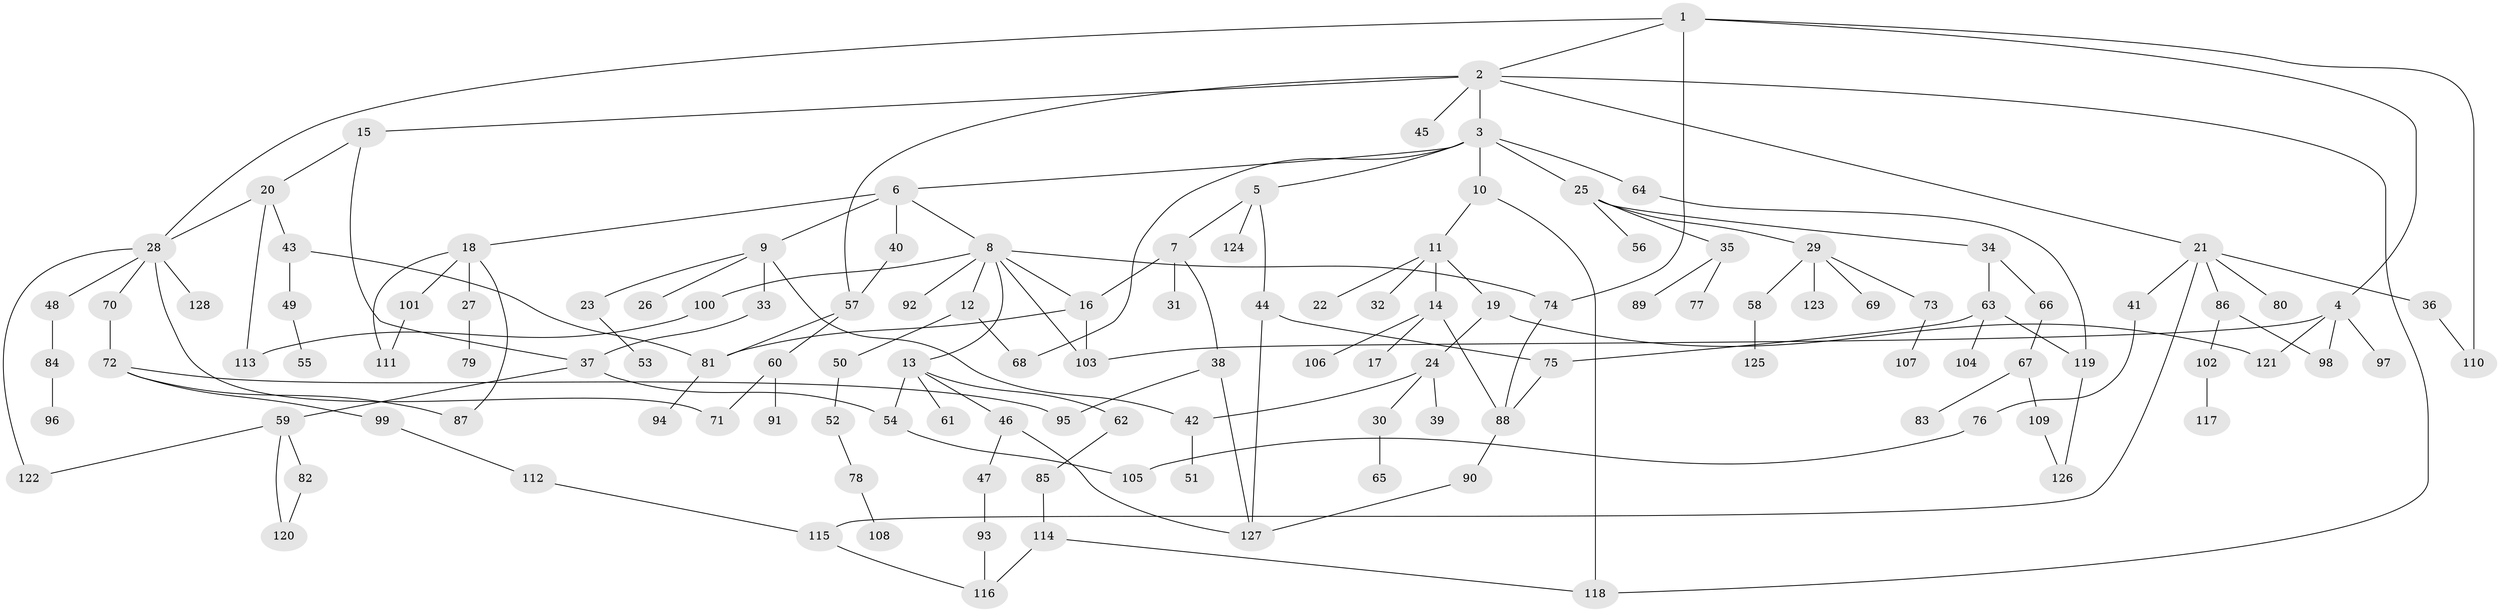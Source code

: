 // Generated by graph-tools (version 1.1) at 2025/25/03/09/25 03:25:26]
// undirected, 128 vertices, 163 edges
graph export_dot {
graph [start="1"]
  node [color=gray90,style=filled];
  1;
  2;
  3;
  4;
  5;
  6;
  7;
  8;
  9;
  10;
  11;
  12;
  13;
  14;
  15;
  16;
  17;
  18;
  19;
  20;
  21;
  22;
  23;
  24;
  25;
  26;
  27;
  28;
  29;
  30;
  31;
  32;
  33;
  34;
  35;
  36;
  37;
  38;
  39;
  40;
  41;
  42;
  43;
  44;
  45;
  46;
  47;
  48;
  49;
  50;
  51;
  52;
  53;
  54;
  55;
  56;
  57;
  58;
  59;
  60;
  61;
  62;
  63;
  64;
  65;
  66;
  67;
  68;
  69;
  70;
  71;
  72;
  73;
  74;
  75;
  76;
  77;
  78;
  79;
  80;
  81;
  82;
  83;
  84;
  85;
  86;
  87;
  88;
  89;
  90;
  91;
  92;
  93;
  94;
  95;
  96;
  97;
  98;
  99;
  100;
  101;
  102;
  103;
  104;
  105;
  106;
  107;
  108;
  109;
  110;
  111;
  112;
  113;
  114;
  115;
  116;
  117;
  118;
  119;
  120;
  121;
  122;
  123;
  124;
  125;
  126;
  127;
  128;
  1 -- 2;
  1 -- 4;
  1 -- 110;
  1 -- 28;
  1 -- 74;
  2 -- 3;
  2 -- 15;
  2 -- 21;
  2 -- 45;
  2 -- 57;
  2 -- 118;
  3 -- 5;
  3 -- 6;
  3 -- 10;
  3 -- 25;
  3 -- 64;
  3 -- 68;
  4 -- 97;
  4 -- 98;
  4 -- 121;
  4 -- 103;
  5 -- 7;
  5 -- 44;
  5 -- 124;
  6 -- 8;
  6 -- 9;
  6 -- 18;
  6 -- 40;
  7 -- 31;
  7 -- 38;
  7 -- 16;
  8 -- 12;
  8 -- 13;
  8 -- 16;
  8 -- 74;
  8 -- 92;
  8 -- 100;
  8 -- 103;
  9 -- 23;
  9 -- 26;
  9 -- 33;
  9 -- 42;
  10 -- 11;
  10 -- 118;
  11 -- 14;
  11 -- 19;
  11 -- 22;
  11 -- 32;
  12 -- 50;
  12 -- 68;
  13 -- 46;
  13 -- 61;
  13 -- 62;
  13 -- 54;
  14 -- 17;
  14 -- 88;
  14 -- 106;
  15 -- 20;
  15 -- 37;
  16 -- 103;
  16 -- 81;
  18 -- 27;
  18 -- 87;
  18 -- 101;
  18 -- 111;
  19 -- 24;
  19 -- 121;
  20 -- 28;
  20 -- 43;
  20 -- 113;
  21 -- 36;
  21 -- 41;
  21 -- 80;
  21 -- 86;
  21 -- 115;
  23 -- 53;
  24 -- 30;
  24 -- 39;
  24 -- 42;
  25 -- 29;
  25 -- 34;
  25 -- 35;
  25 -- 56;
  27 -- 79;
  28 -- 48;
  28 -- 70;
  28 -- 71;
  28 -- 128;
  28 -- 122;
  29 -- 58;
  29 -- 69;
  29 -- 73;
  29 -- 123;
  30 -- 65;
  33 -- 37;
  34 -- 63;
  34 -- 66;
  35 -- 77;
  35 -- 89;
  36 -- 110;
  37 -- 54;
  37 -- 59;
  38 -- 127;
  38 -- 95;
  40 -- 57;
  41 -- 76;
  42 -- 51;
  43 -- 49;
  43 -- 81;
  44 -- 75;
  44 -- 127;
  46 -- 47;
  46 -- 127;
  47 -- 93;
  48 -- 84;
  49 -- 55;
  50 -- 52;
  52 -- 78;
  54 -- 105;
  57 -- 60;
  57 -- 81;
  58 -- 125;
  59 -- 82;
  59 -- 122;
  59 -- 120;
  60 -- 91;
  60 -- 71;
  62 -- 85;
  63 -- 104;
  63 -- 119;
  63 -- 75;
  64 -- 119;
  66 -- 67;
  67 -- 83;
  67 -- 109;
  70 -- 72;
  72 -- 95;
  72 -- 99;
  72 -- 87;
  73 -- 107;
  74 -- 88;
  75 -- 88;
  76 -- 105;
  78 -- 108;
  81 -- 94;
  82 -- 120;
  84 -- 96;
  85 -- 114;
  86 -- 98;
  86 -- 102;
  88 -- 90;
  90 -- 127;
  93 -- 116;
  99 -- 112;
  100 -- 113;
  101 -- 111;
  102 -- 117;
  109 -- 126;
  112 -- 115;
  114 -- 118;
  114 -- 116;
  115 -- 116;
  119 -- 126;
}
